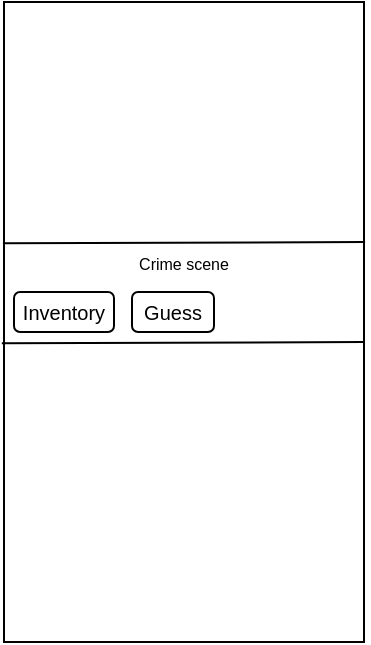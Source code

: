 <mxfile version="26.2.14">
  <diagram name="Page-1" id="X8ADTHubLzP3hr-LpWpE">
    <mxGraphModel dx="719" dy="388" grid="1" gridSize="5" guides="1" tooltips="1" connect="1" arrows="1" fold="1" page="1" pageScale="1" pageWidth="827" pageHeight="1169" math="0" shadow="0">
      <root>
        <mxCell id="0" />
        <mxCell id="1" parent="0" />
        <mxCell id="Pbngu6moprH94buiZck2-2" value="" style="rounded=0;whiteSpace=wrap;html=1;" vertex="1" parent="1">
          <mxGeometry x="300" y="160" width="180" height="320" as="geometry" />
        </mxCell>
        <mxCell id="Pbngu6moprH94buiZck2-3" value="" style="endArrow=none;html=1;rounded=0;entryX=1.006;entryY=0.432;entryDx=0;entryDy=0;entryPerimeter=0;exitX=0;exitY=0.434;exitDx=0;exitDy=0;exitPerimeter=0;" edge="1" parent="1">
          <mxGeometry width="50" height="50" relative="1" as="geometry">
            <mxPoint x="299.46" y="280.64" as="sourcePoint" />
            <mxPoint x="480.54" y="280" as="targetPoint" />
          </mxGeometry>
        </mxCell>
        <mxCell id="Pbngu6moprH94buiZck2-4" value="" style="endArrow=none;html=1;rounded=0;entryX=1.006;entryY=0.432;entryDx=0;entryDy=0;entryPerimeter=0;exitX=0;exitY=0.434;exitDx=0;exitDy=0;exitPerimeter=0;" edge="1" parent="1">
          <mxGeometry width="50" height="50" relative="1" as="geometry">
            <mxPoint x="298.92" y="330.64" as="sourcePoint" />
            <mxPoint x="480.0" y="330" as="targetPoint" />
          </mxGeometry>
        </mxCell>
        <mxCell id="Pbngu6moprH94buiZck2-5" value="&lt;font size=&quot;1&quot;&gt;Inventory&lt;/font&gt;" style="rounded=1;whiteSpace=wrap;html=1;" vertex="1" parent="1">
          <mxGeometry x="305" y="305" width="50" height="20" as="geometry" />
        </mxCell>
        <mxCell id="Pbngu6moprH94buiZck2-6" value="&lt;font size=&quot;1&quot;&gt;Guess&lt;/font&gt;" style="rounded=1;whiteSpace=wrap;html=1;" vertex="1" parent="1">
          <mxGeometry x="364" y="305" width="41" height="20" as="geometry" />
        </mxCell>
        <mxCell id="Pbngu6moprH94buiZck2-7" value="&lt;font style=&quot;font-size: 8px;&quot;&gt;Crime scene&lt;/font&gt;" style="text;html=1;align=center;verticalAlign=middle;whiteSpace=wrap;rounded=0;" vertex="1" parent="1">
          <mxGeometry x="360" y="275" width="60" height="30" as="geometry" />
        </mxCell>
      </root>
    </mxGraphModel>
  </diagram>
</mxfile>
